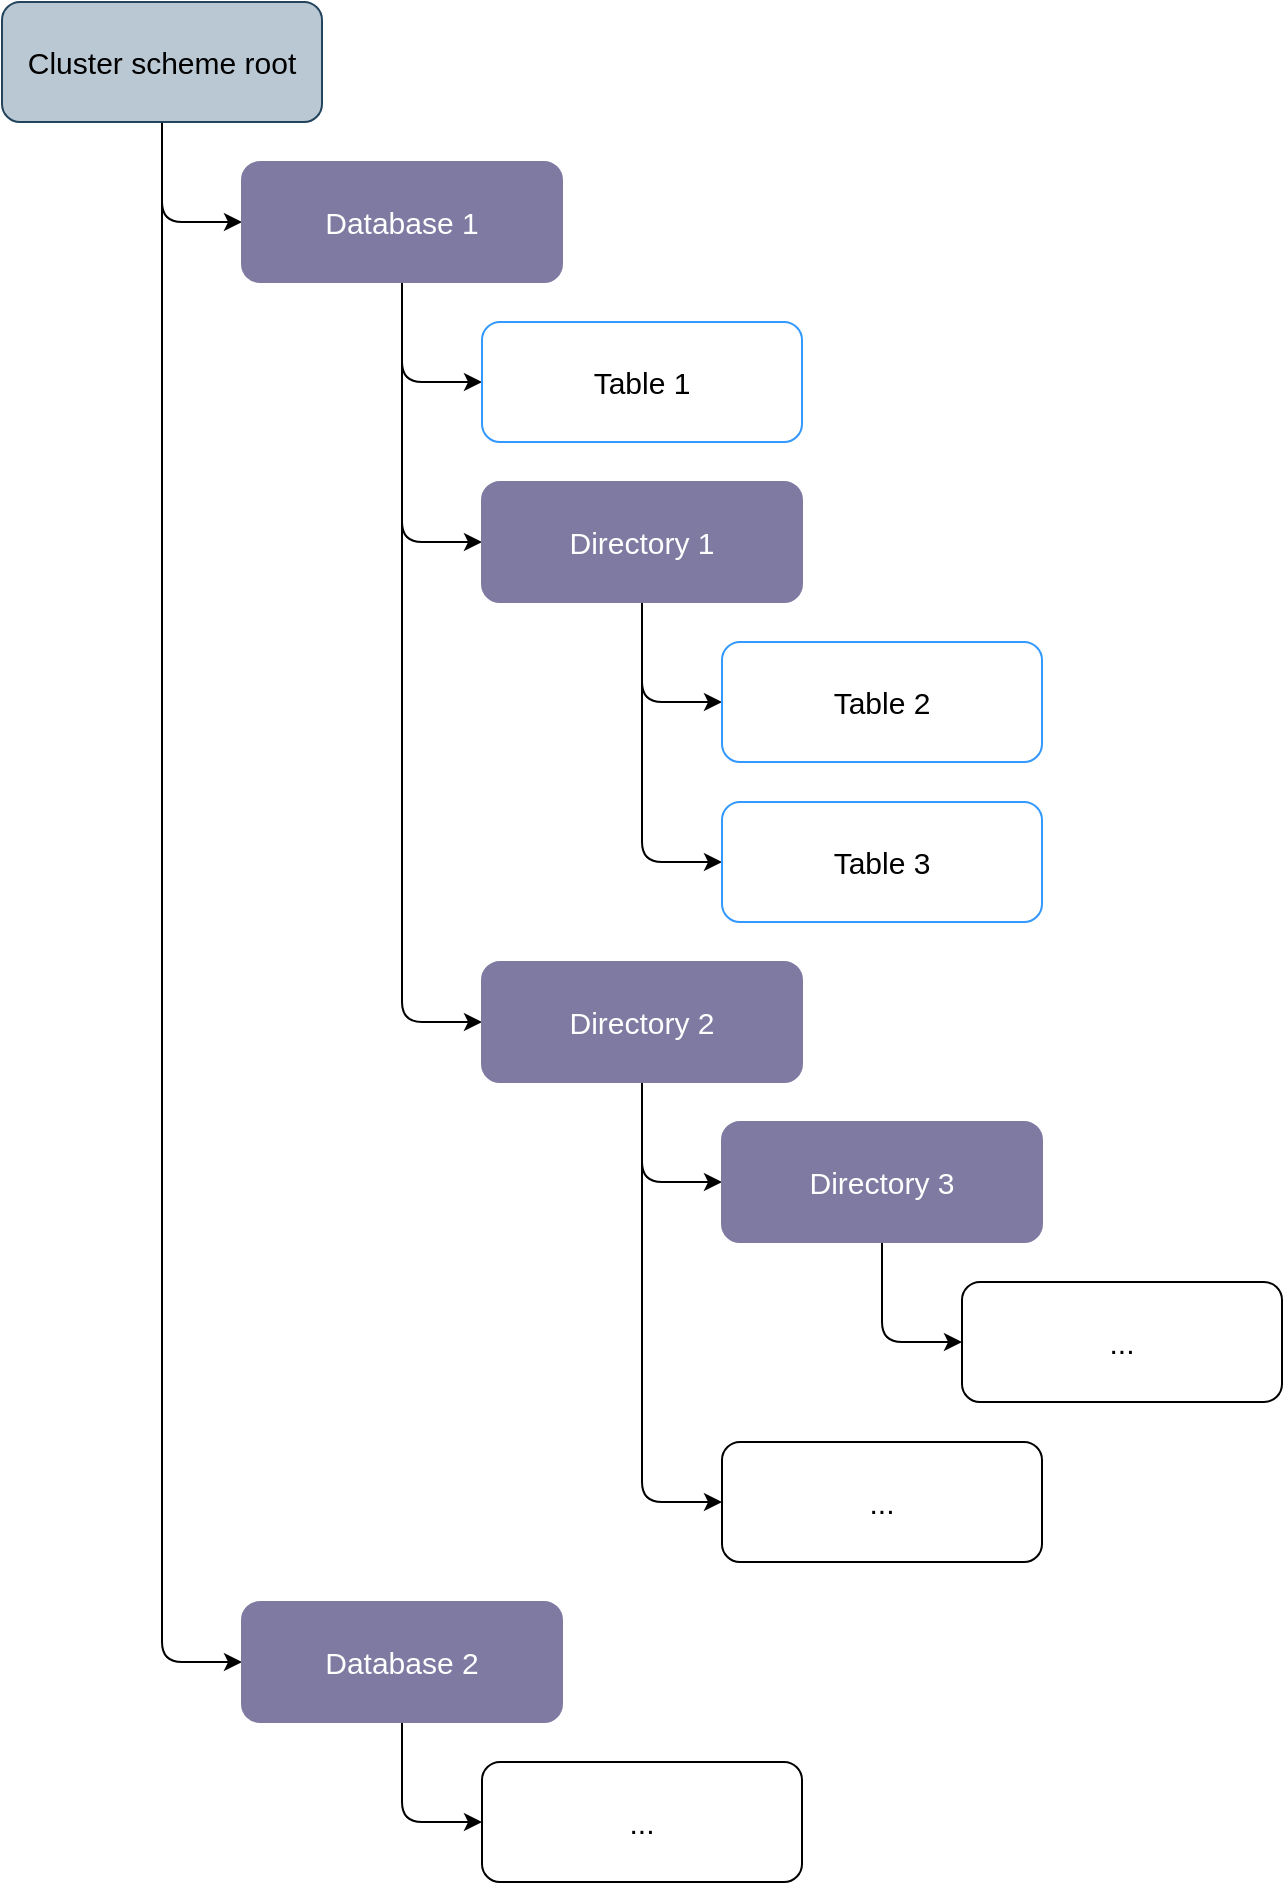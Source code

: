 <mxfile version="24.7.8">
  <diagram name="Page-1" id="xOArDndSjSA-d0e_20V2">
    <mxGraphModel dx="1985" dy="1409" grid="1" gridSize="10" guides="1" tooltips="1" connect="1" arrows="1" fold="1" page="1" pageScale="1" pageWidth="827" pageHeight="1169" math="0" shadow="0">
      <root>
        <mxCell id="0" />
        <mxCell id="1" parent="0" />
        <mxCell id="DQRrSMZlwbo2s5G8Pi1W-30" style="edgeStyle=orthogonalEdgeStyle;rounded=1;orthogonalLoop=1;jettySize=auto;html=1;entryX=0;entryY=0.5;entryDx=0;entryDy=0;curved=0;strokeColor=#000000;" edge="1" parent="1" source="DQRrSMZlwbo2s5G8Pi1W-28" target="DQRrSMZlwbo2s5G8Pi1W-29">
          <mxGeometry relative="1" as="geometry" />
        </mxCell>
        <mxCell id="DQRrSMZlwbo2s5G8Pi1W-41" style="edgeStyle=orthogonalEdgeStyle;rounded=1;orthogonalLoop=1;jettySize=auto;html=1;entryX=0;entryY=0.5;entryDx=0;entryDy=0;curved=0;strokeColor=#000000;" edge="1" parent="1" source="DQRrSMZlwbo2s5G8Pi1W-28" target="DQRrSMZlwbo2s5G8Pi1W-39">
          <mxGeometry relative="1" as="geometry" />
        </mxCell>
        <mxCell id="DQRrSMZlwbo2s5G8Pi1W-28" value="&lt;font style=&quot;font-size: 15px;&quot;&gt;Cluster scheme root&lt;/font&gt;" style="rounded=1;whiteSpace=wrap;html=1;fillColor=#bac8d3;strokeColor=#23445d;fontColor=#000000;" vertex="1" parent="1">
          <mxGeometry width="160" height="60" as="geometry" />
        </mxCell>
        <mxCell id="DQRrSMZlwbo2s5G8Pi1W-43" style="edgeStyle=orthogonalEdgeStyle;rounded=1;orthogonalLoop=1;jettySize=auto;html=1;entryX=0;entryY=0.5;entryDx=0;entryDy=0;curved=0;strokeColor=#000000;" edge="1" parent="1" source="DQRrSMZlwbo2s5G8Pi1W-29" target="DQRrSMZlwbo2s5G8Pi1W-31">
          <mxGeometry relative="1" as="geometry" />
        </mxCell>
        <mxCell id="DQRrSMZlwbo2s5G8Pi1W-44" style="edgeStyle=orthogonalEdgeStyle;rounded=1;orthogonalLoop=1;jettySize=auto;html=1;entryX=0;entryY=0.5;entryDx=0;entryDy=0;curved=0;strokeColor=#000000;" edge="1" parent="1" source="DQRrSMZlwbo2s5G8Pi1W-29" target="DQRrSMZlwbo2s5G8Pi1W-32">
          <mxGeometry relative="1" as="geometry" />
        </mxCell>
        <mxCell id="DQRrSMZlwbo2s5G8Pi1W-47" style="edgeStyle=orthogonalEdgeStyle;rounded=1;orthogonalLoop=1;jettySize=auto;html=1;entryX=0;entryY=0.5;entryDx=0;entryDy=0;curved=0;strokeColor=#000000;" edge="1" parent="1" source="DQRrSMZlwbo2s5G8Pi1W-29" target="DQRrSMZlwbo2s5G8Pi1W-35">
          <mxGeometry relative="1" as="geometry" />
        </mxCell>
        <mxCell id="DQRrSMZlwbo2s5G8Pi1W-29" value="&lt;font style=&quot;font-size: 15px;&quot;&gt;Database 1&lt;/font&gt;" style="rounded=1;whiteSpace=wrap;html=1;fillColor=#7F7AA1;strokeColor=#7f7aa1;fontColor=#ffffff;" vertex="1" parent="1">
          <mxGeometry x="120" y="80" width="160" height="60" as="geometry" />
        </mxCell>
        <mxCell id="DQRrSMZlwbo2s5G8Pi1W-31" value="&lt;font style=&quot;font-size: 15px;&quot;&gt;Table 1&lt;/font&gt;" style="rounded=1;whiteSpace=wrap;html=1;fillColor=none;strokeColor=#3399FF;" vertex="1" parent="1">
          <mxGeometry x="240" y="160" width="160" height="60" as="geometry" />
        </mxCell>
        <mxCell id="DQRrSMZlwbo2s5G8Pi1W-45" style="edgeStyle=orthogonalEdgeStyle;rounded=1;orthogonalLoop=1;jettySize=auto;html=1;entryX=0;entryY=0.5;entryDx=0;entryDy=0;curved=0;strokeColor=#000000;" edge="1" parent="1" source="DQRrSMZlwbo2s5G8Pi1W-32" target="DQRrSMZlwbo2s5G8Pi1W-33">
          <mxGeometry relative="1" as="geometry" />
        </mxCell>
        <mxCell id="DQRrSMZlwbo2s5G8Pi1W-46" style="edgeStyle=orthogonalEdgeStyle;rounded=1;orthogonalLoop=1;jettySize=auto;html=1;entryX=0;entryY=0.5;entryDx=0;entryDy=0;curved=0;strokeColor=#000000;" edge="1" parent="1" source="DQRrSMZlwbo2s5G8Pi1W-32" target="DQRrSMZlwbo2s5G8Pi1W-34">
          <mxGeometry relative="1" as="geometry" />
        </mxCell>
        <mxCell id="DQRrSMZlwbo2s5G8Pi1W-32" value="&lt;font style=&quot;font-size: 15px;&quot;&gt;Directory 1&lt;/font&gt;" style="rounded=1;whiteSpace=wrap;html=1;fillColor=#7F7AA1;strokeColor=#7f7aa1;fontColor=#ffffff;" vertex="1" parent="1">
          <mxGeometry x="240" y="240" width="160" height="60" as="geometry" />
        </mxCell>
        <mxCell id="DQRrSMZlwbo2s5G8Pi1W-33" value="&lt;font style=&quot;font-size: 15px;&quot;&gt;Table 2&lt;/font&gt;" style="rounded=1;whiteSpace=wrap;html=1;fillColor=none;strokeColor=#3399FF;" vertex="1" parent="1">
          <mxGeometry x="360" y="320" width="160" height="60" as="geometry" />
        </mxCell>
        <mxCell id="DQRrSMZlwbo2s5G8Pi1W-34" value="&lt;font style=&quot;font-size: 15px;&quot;&gt;Table 3&lt;/font&gt;" style="rounded=1;whiteSpace=wrap;html=1;fillColor=none;strokeColor=#3399FF;" vertex="1" parent="1">
          <mxGeometry x="360" y="400" width="160" height="60" as="geometry" />
        </mxCell>
        <mxCell id="DQRrSMZlwbo2s5G8Pi1W-48" style="edgeStyle=orthogonalEdgeStyle;rounded=1;orthogonalLoop=1;jettySize=auto;html=1;entryX=0;entryY=0.5;entryDx=0;entryDy=0;curved=0;strokeColor=#000000;" edge="1" parent="1" source="DQRrSMZlwbo2s5G8Pi1W-35" target="DQRrSMZlwbo2s5G8Pi1W-36">
          <mxGeometry relative="1" as="geometry" />
        </mxCell>
        <mxCell id="DQRrSMZlwbo2s5G8Pi1W-49" style="edgeStyle=orthogonalEdgeStyle;rounded=1;orthogonalLoop=1;jettySize=auto;html=1;entryX=0;entryY=0.5;entryDx=0;entryDy=0;curved=0;strokeColor=#000000;" edge="1" parent="1" source="DQRrSMZlwbo2s5G8Pi1W-35" target="DQRrSMZlwbo2s5G8Pi1W-38">
          <mxGeometry relative="1" as="geometry" />
        </mxCell>
        <mxCell id="DQRrSMZlwbo2s5G8Pi1W-35" value="&lt;font style=&quot;font-size: 15px;&quot;&gt;Directory 2&lt;/font&gt;" style="rounded=1;whiteSpace=wrap;html=1;fillColor=#7F7AA1;strokeColor=#7f7aa1;fontColor=#ffffff;" vertex="1" parent="1">
          <mxGeometry x="240" y="480" width="160" height="60" as="geometry" />
        </mxCell>
        <mxCell id="DQRrSMZlwbo2s5G8Pi1W-50" style="edgeStyle=orthogonalEdgeStyle;rounded=1;orthogonalLoop=1;jettySize=auto;html=1;entryX=0;entryY=0.5;entryDx=0;entryDy=0;curved=0;strokeColor=#000000;" edge="1" parent="1" source="DQRrSMZlwbo2s5G8Pi1W-36" target="DQRrSMZlwbo2s5G8Pi1W-37">
          <mxGeometry relative="1" as="geometry" />
        </mxCell>
        <mxCell id="DQRrSMZlwbo2s5G8Pi1W-36" value="&lt;font style=&quot;font-size: 15px;&quot;&gt;Directory 3&lt;/font&gt;" style="rounded=1;whiteSpace=wrap;html=1;fillColor=#7F7AA1;strokeColor=#7f7aa1;fontColor=#ffffff;" vertex="1" parent="1">
          <mxGeometry x="360" y="560" width="160" height="60" as="geometry" />
        </mxCell>
        <mxCell id="DQRrSMZlwbo2s5G8Pi1W-37" value="&lt;font style=&quot;font-size: 15px;&quot;&gt;...&lt;/font&gt;" style="rounded=1;whiteSpace=wrap;html=1;fillColor=none;" vertex="1" parent="1">
          <mxGeometry x="480" y="640" width="160" height="60" as="geometry" />
        </mxCell>
        <mxCell id="DQRrSMZlwbo2s5G8Pi1W-38" value="&lt;font style=&quot;font-size: 15px;&quot;&gt;...&lt;/font&gt;" style="rounded=1;whiteSpace=wrap;html=1;fillColor=none;" vertex="1" parent="1">
          <mxGeometry x="360" y="720" width="160" height="60" as="geometry" />
        </mxCell>
        <mxCell id="DQRrSMZlwbo2s5G8Pi1W-42" style="edgeStyle=orthogonalEdgeStyle;rounded=1;orthogonalLoop=1;jettySize=auto;html=1;entryX=0;entryY=0.5;entryDx=0;entryDy=0;curved=0;strokeColor=#000000;" edge="1" parent="1" source="DQRrSMZlwbo2s5G8Pi1W-39" target="DQRrSMZlwbo2s5G8Pi1W-40">
          <mxGeometry relative="1" as="geometry" />
        </mxCell>
        <mxCell id="DQRrSMZlwbo2s5G8Pi1W-39" value="&lt;font style=&quot;font-size: 15px;&quot;&gt;Database 2&lt;/font&gt;" style="rounded=1;whiteSpace=wrap;html=1;fillColor=#7F7AA1;strokeColor=#7f7aa1;fontColor=#ffffff;" vertex="1" parent="1">
          <mxGeometry x="120" y="800" width="160" height="60" as="geometry" />
        </mxCell>
        <mxCell id="DQRrSMZlwbo2s5G8Pi1W-40" value="&lt;font style=&quot;font-size: 15px;&quot;&gt;...&lt;/font&gt;" style="rounded=1;whiteSpace=wrap;html=1;fillColor=none;" vertex="1" parent="1">
          <mxGeometry x="240" y="880" width="160" height="60" as="geometry" />
        </mxCell>
      </root>
    </mxGraphModel>
  </diagram>
</mxfile>
